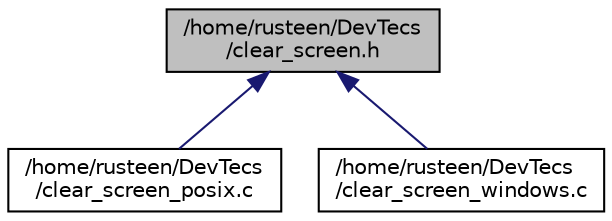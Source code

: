 digraph "/home/rusteen/DevTecs/clear_screen.h"
{
 // LATEX_PDF_SIZE
  edge [fontname="Helvetica",fontsize="10",labelfontname="Helvetica",labelfontsize="10"];
  node [fontname="Helvetica",fontsize="10",shape=record];
  Node1 [label="/home/rusteen/DevTecs\l/clear_screen.h",height=0.2,width=0.4,color="black", fillcolor="grey75", style="filled", fontcolor="black",tooltip=" "];
  Node1 -> Node2 [dir="back",color="midnightblue",fontsize="10",style="solid",fontname="Helvetica"];
  Node2 [label="/home/rusteen/DevTecs\l/clear_screen_posix.c",height=0.2,width=0.4,color="black", fillcolor="white", style="filled",URL="$clear__screen__posix_8c.html",tooltip=" "];
  Node1 -> Node3 [dir="back",color="midnightblue",fontsize="10",style="solid",fontname="Helvetica"];
  Node3 [label="/home/rusteen/DevTecs\l/clear_screen_windows.c",height=0.2,width=0.4,color="black", fillcolor="white", style="filled",URL="$clear__screen__windows_8c.html",tooltip=" "];
}
